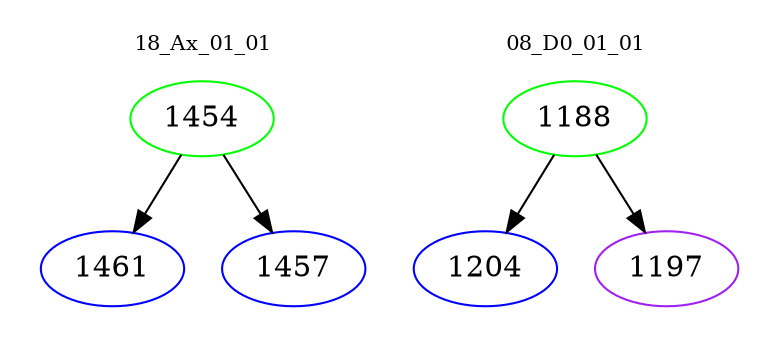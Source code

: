 digraph{
subgraph cluster_0 {
color = white
label = "18_Ax_01_01";
fontsize=10;
T0_1454 [label="1454", color="green"]
T0_1454 -> T0_1461 [color="black"]
T0_1461 [label="1461", color="blue"]
T0_1454 -> T0_1457 [color="black"]
T0_1457 [label="1457", color="blue"]
}
subgraph cluster_1 {
color = white
label = "08_D0_01_01";
fontsize=10;
T1_1188 [label="1188", color="green"]
T1_1188 -> T1_1204 [color="black"]
T1_1204 [label="1204", color="blue"]
T1_1188 -> T1_1197 [color="black"]
T1_1197 [label="1197", color="purple"]
}
}
